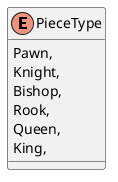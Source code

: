 @startuml
enum PieceType {
    Pawn,
    Knight,
    Bishop,
    Rook,
    Queen,
    King,
}
@enduml
